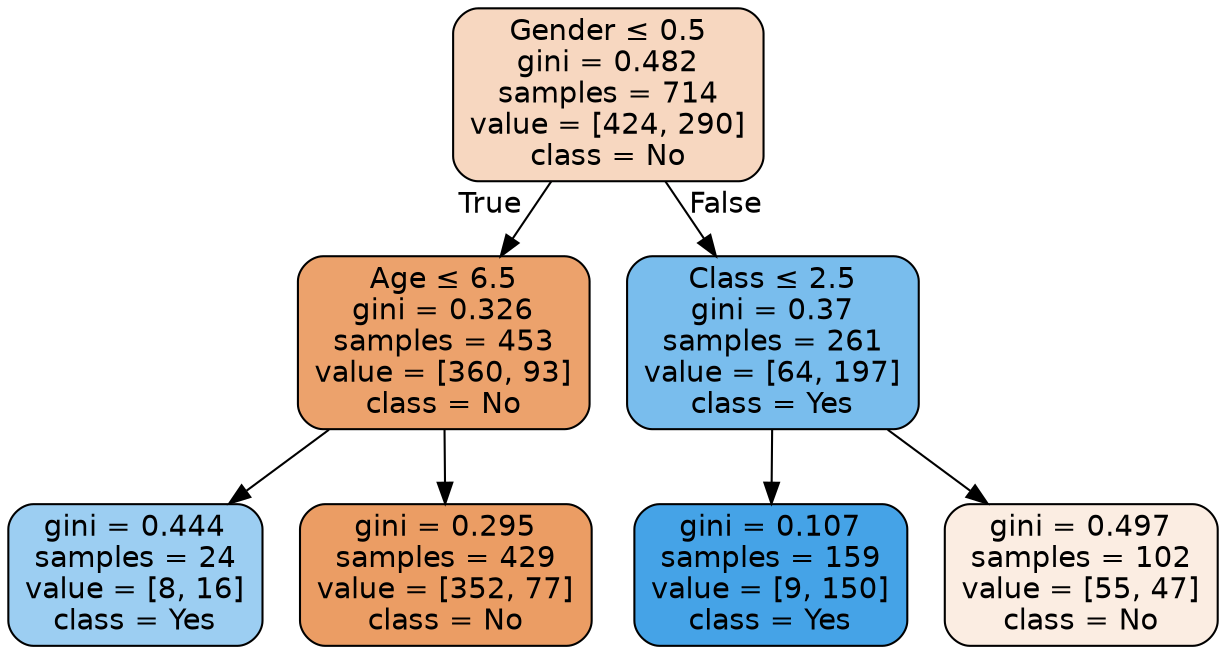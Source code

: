 digraph Tree {
node [shape=box, style="filled, rounded", color="black", fontname="helvetica"] ;
edge [fontname="helvetica"] ;
0 [label=<Gender &le; 0.5<br/>gini = 0.482<br/>samples = 714<br/>value = [424, 290]<br/>class = No>, fillcolor="#f7d7c0"] ;
1 [label=<Age &le; 6.5<br/>gini = 0.326<br/>samples = 453<br/>value = [360, 93]<br/>class = No>, fillcolor="#eca26c"] ;
0 -> 1 [labeldistance=2.5, labelangle=45, headlabel="True"] ;
2 [label=<gini = 0.444<br/>samples = 24<br/>value = [8, 16]<br/>class = Yes>, fillcolor="#9ccef2"] ;
1 -> 2 ;
3 [label=<gini = 0.295<br/>samples = 429<br/>value = [352, 77]<br/>class = No>, fillcolor="#eb9d64"] ;
1 -> 3 ;
4 [label=<Class &le; 2.5<br/>gini = 0.37<br/>samples = 261<br/>value = [64, 197]<br/>class = Yes>, fillcolor="#79bded"] ;
0 -> 4 [labeldistance=2.5, labelangle=-45, headlabel="False"] ;
5 [label=<gini = 0.107<br/>samples = 159<br/>value = [9, 150]<br/>class = Yes>, fillcolor="#45a3e7"] ;
4 -> 5 ;
6 [label=<gini = 0.497<br/>samples = 102<br/>value = [55, 47]<br/>class = No>, fillcolor="#fbede2"] ;
4 -> 6 ;
}
